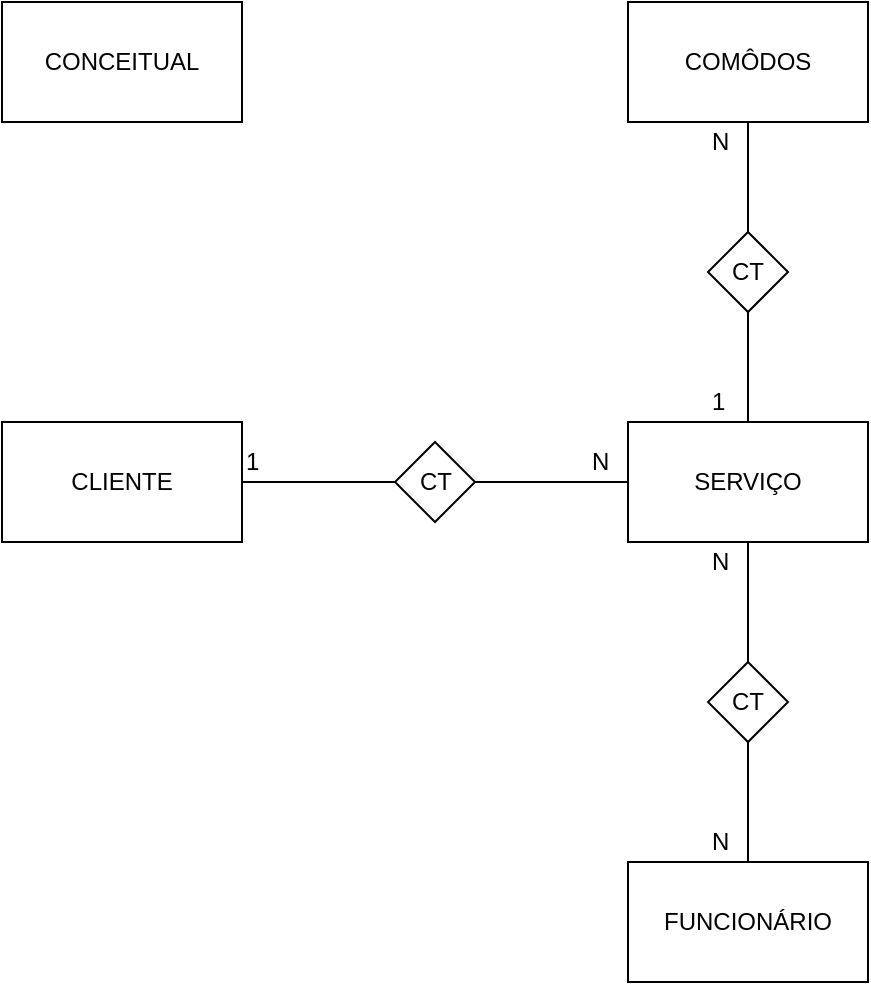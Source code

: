 <mxfile version="10.9.5" type="device"><diagram id="ehqzQPOx-K8Wl-CzK5h5" name="Page-1"><mxGraphModel dx="926" dy="628" grid="1" gridSize="10" guides="1" tooltips="1" connect="1" arrows="1" fold="1" page="1" pageScale="1" pageWidth="827" pageHeight="1169" math="0" shadow="0"><root><mxCell id="0"/><mxCell id="1" parent="0"/><mxCell id="IMwB54O50aqStoBYjR7d-1" value="CONCEITUAL" style="rounded=0;whiteSpace=wrap;html=1;" parent="1" vertex="1"><mxGeometry x="40" y="260" width="120" height="60" as="geometry"/></mxCell><mxCell id="IMwB54O50aqStoBYjR7d-3" value="FUNCIONÁRIO" style="rounded=0;whiteSpace=wrap;html=1;" parent="1" vertex="1"><mxGeometry x="353" y="690" width="120" height="60" as="geometry"/></mxCell><mxCell id="IMwB54O50aqStoBYjR7d-4" value="CLIENTE" style="rounded=0;whiteSpace=wrap;html=1;" parent="1" vertex="1"><mxGeometry x="40" y="470" width="120" height="60" as="geometry"/></mxCell><mxCell id="IMwB54O50aqStoBYjR7d-5" value="SERVIÇO" style="rounded=0;whiteSpace=wrap;html=1;" parent="1" vertex="1"><mxGeometry x="353" y="470" width="120" height="60" as="geometry"/></mxCell><mxCell id="IMwB54O50aqStoBYjR7d-12" value="" style="endArrow=none;html=1;entryX=1;entryY=0.5;entryDx=0;entryDy=0;exitX=0;exitY=0.5;exitDx=0;exitDy=0;" parent="1" source="IMwB54O50aqStoBYjR7d-13" target="IMwB54O50aqStoBYjR7d-4" edge="1"><mxGeometry width="50" height="50" relative="1" as="geometry"><mxPoint x="40" y="780" as="sourcePoint"/><mxPoint x="90" y="730" as="targetPoint"/></mxGeometry></mxCell><mxCell id="IMwB54O50aqStoBYjR7d-13" value="CT" style="rhombus;whiteSpace=wrap;html=1;" parent="1" vertex="1"><mxGeometry x="236.5" y="480" width="40" height="40" as="geometry"/></mxCell><mxCell id="IMwB54O50aqStoBYjR7d-15" value="" style="endArrow=none;html=1;entryX=1;entryY=0.5;entryDx=0;entryDy=0;exitX=0;exitY=0.5;exitDx=0;exitDy=0;" parent="1" source="IMwB54O50aqStoBYjR7d-5" target="IMwB54O50aqStoBYjR7d-13" edge="1"><mxGeometry width="50" height="50" relative="1" as="geometry"><mxPoint x="353" y="500" as="sourcePoint"/><mxPoint x="160" y="500" as="targetPoint"/></mxGeometry></mxCell><mxCell id="IMwB54O50aqStoBYjR7d-16" value="" style="endArrow=none;html=1;entryX=0.5;entryY=1;entryDx=0;entryDy=0;exitX=0.5;exitY=0;exitDx=0;exitDy=0;" parent="1" source="IMwB54O50aqStoBYjR7d-17" target="IMwB54O50aqStoBYjR7d-5" edge="1"><mxGeometry width="50" height="50" relative="1" as="geometry"><mxPoint x="40" y="780" as="sourcePoint"/><mxPoint x="90" y="730" as="targetPoint"/></mxGeometry></mxCell><mxCell id="IMwB54O50aqStoBYjR7d-17" value="CT" style="rhombus;whiteSpace=wrap;html=1;" parent="1" vertex="1"><mxGeometry x="393" y="590" width="40" height="40" as="geometry"/></mxCell><mxCell id="IMwB54O50aqStoBYjR7d-18" value="" style="endArrow=none;html=1;entryX=0.5;entryY=1;entryDx=0;entryDy=0;exitX=0.5;exitY=0;exitDx=0;exitDy=0;" parent="1" source="IMwB54O50aqStoBYjR7d-3" target="IMwB54O50aqStoBYjR7d-17" edge="1"><mxGeometry width="50" height="50" relative="1" as="geometry"><mxPoint x="413" y="650" as="sourcePoint"/><mxPoint x="413" y="530" as="targetPoint"/></mxGeometry></mxCell><mxCell id="IMwB54O50aqStoBYjR7d-26" value="N" style="text;html=1;resizable=0;points=[];autosize=1;align=left;verticalAlign=top;spacingTop=-4;" parent="1" vertex="1"><mxGeometry x="333" y="480" width="20" height="20" as="geometry"/></mxCell><mxCell id="IMwB54O50aqStoBYjR7d-27" value="N" style="text;html=1;resizable=0;points=[];autosize=1;align=left;verticalAlign=top;spacingTop=-4;" parent="1" vertex="1"><mxGeometry x="393" y="530" width="20" height="20" as="geometry"/></mxCell><mxCell id="IMwB54O50aqStoBYjR7d-28" value="N" style="text;html=1;resizable=0;points=[];autosize=1;align=left;verticalAlign=top;spacingTop=-4;" parent="1" vertex="1"><mxGeometry x="393" y="670" width="20" height="20" as="geometry"/></mxCell><mxCell id="IMwB54O50aqStoBYjR7d-29" value="1" style="text;html=1;resizable=0;points=[];autosize=1;align=left;verticalAlign=top;spacingTop=-4;" parent="1" vertex="1"><mxGeometry x="160" y="480" width="20" height="20" as="geometry"/></mxCell><mxCell id="IMwB54O50aqStoBYjR7d-30" value="COMÔDOS" style="rounded=0;whiteSpace=wrap;html=1;" parent="1" vertex="1"><mxGeometry x="353" y="260" width="120" height="60" as="geometry"/></mxCell><mxCell id="IMwB54O50aqStoBYjR7d-32" value="CT" style="rhombus;whiteSpace=wrap;html=1;" parent="1" vertex="1"><mxGeometry x="393" y="375" width="40" height="40" as="geometry"/></mxCell><mxCell id="IMwB54O50aqStoBYjR7d-33" value="" style="endArrow=none;html=1;entryX=0.5;entryY=1;entryDx=0;entryDy=0;exitX=0.5;exitY=0;exitDx=0;exitDy=0;" parent="1" source="IMwB54O50aqStoBYjR7d-5" target="IMwB54O50aqStoBYjR7d-32" edge="1"><mxGeometry width="50" height="50" relative="1" as="geometry"><mxPoint x="413" y="470" as="sourcePoint"/><mxPoint x="270" y="740" as="targetPoint"/></mxGeometry></mxCell><mxCell id="IMwB54O50aqStoBYjR7d-34" value="" style="endArrow=none;html=1;entryX=0.5;entryY=1;entryDx=0;entryDy=0;exitX=0.5;exitY=0;exitDx=0;exitDy=0;" parent="1" source="IMwB54O50aqStoBYjR7d-32" target="IMwB54O50aqStoBYjR7d-30" edge="1"><mxGeometry width="50" height="50" relative="1" as="geometry"><mxPoint x="230" y="720" as="sourcePoint"/><mxPoint x="123" y="710" as="targetPoint"/></mxGeometry></mxCell><mxCell id="IMwB54O50aqStoBYjR7d-36" value="N" style="text;html=1;resizable=0;points=[];autosize=1;align=left;verticalAlign=top;spacingTop=-4;" parent="1" vertex="1"><mxGeometry x="393" y="320" width="20" height="20" as="geometry"/></mxCell><mxCell id="IMwB54O50aqStoBYjR7d-35" value="1" style="text;html=1;resizable=0;points=[];autosize=1;align=left;verticalAlign=top;spacingTop=-4;" parent="1" vertex="1"><mxGeometry x="393" y="450" width="20" height="20" as="geometry"/></mxCell><mxCell id="lnGV7T2mXOSaBDRyEtl--1" value="" style="endArrow=none;html=1;entryX=0.5;entryY=1;entryDx=0;entryDy=0;" parent="1" target="IMwB54O50aqStoBYjR7d-35" edge="1"><mxGeometry width="50" height="50" relative="1" as="geometry"><mxPoint x="413" y="470" as="sourcePoint"/><mxPoint x="413" y="415" as="targetPoint"/></mxGeometry></mxCell></root></mxGraphModel></diagram><diagram id="H3xLv4R8NjE7RMgcQ0R8" name="Page-2"><mxGraphModel dx="926" dy="628" grid="1" gridSize="10" guides="1" tooltips="1" connect="1" arrows="1" fold="1" page="1" pageScale="1" pageWidth="827" pageHeight="1169" math="0" shadow="0"><root><mxCell id="rJBoUZQuhQWmBqVQnbWQ-0"/><mxCell id="rJBoUZQuhQWmBqVQnbWQ-1" parent="rJBoUZQuhQWmBqVQnbWQ-0"/><mxCell id="rJBoUZQuhQWmBqVQnbWQ-2" value="LÓGICO" style="rounded=0;whiteSpace=wrap;html=1;" vertex="1" parent="rJBoUZQuhQWmBqVQnbWQ-1"><mxGeometry x="353" y="140" width="120" height="60" as="geometry"/></mxCell><mxCell id="rJBoUZQuhQWmBqVQnbWQ-3" value="Cliente" style="swimlane;fontStyle=0;childLayout=stackLayout;horizontal=1;startSize=26;fillColor=#e0e0e0;horizontalStack=0;resizeParent=1;resizeParentMax=0;resizeLast=0;collapsible=1;marginBottom=0;swimlaneFillColor=#ffffff;align=center;fontSize=14;" vertex="1" parent="rJBoUZQuhQWmBqVQnbWQ-1"><mxGeometry x="325" y="242" width="177" height="160" as="geometry"/></mxCell><mxCell id="rJBoUZQuhQWmBqVQnbWQ-4" value="IdCliente: INT" style="shape=partialRectangle;top=0;left=0;right=0;bottom=1;align=left;verticalAlign=middle;fillColor=none;spacingLeft=34;spacingRight=4;overflow=hidden;rotatable=0;points=[[0,0.5],[1,0.5]];portConstraint=eastwest;dropTarget=0;fontStyle=0;fontSize=12;" vertex="1" parent="rJBoUZQuhQWmBqVQnbWQ-3"><mxGeometry y="26" width="177" height="30" as="geometry"/></mxCell><mxCell id="rJBoUZQuhQWmBqVQnbWQ-5" value="PK" style="shape=partialRectangle;top=0;left=0;bottom=0;fillColor=none;align=left;verticalAlign=middle;spacingLeft=4;spacingRight=4;overflow=hidden;rotatable=0;points=[];portConstraint=eastwest;part=1;fontSize=12;" vertex="1" connectable="0" parent="rJBoUZQuhQWmBqVQnbWQ-4"><mxGeometry width="30" height="30" as="geometry"/></mxCell><mxCell id="rJBoUZQuhQWmBqVQnbWQ-6" value="Nome Fantasia: String" style="shape=partialRectangle;top=0;left=0;right=0;bottom=0;align=left;verticalAlign=top;fillColor=none;spacingLeft=34;spacingRight=4;overflow=hidden;rotatable=0;points=[[0,0.5],[1,0.5]];portConstraint=eastwest;dropTarget=0;fontSize=12;" vertex="1" parent="rJBoUZQuhQWmBqVQnbWQ-3"><mxGeometry y="56" width="177" height="26" as="geometry"/></mxCell><mxCell id="rJBoUZQuhQWmBqVQnbWQ-7" value="" style="shape=partialRectangle;top=0;left=0;bottom=0;fillColor=none;align=left;verticalAlign=top;spacingLeft=4;spacingRight=4;overflow=hidden;rotatable=0;points=[];portConstraint=eastwest;part=1;fontSize=12;" vertex="1" connectable="0" parent="rJBoUZQuhQWmBqVQnbWQ-6"><mxGeometry width="30" height="26" as="geometry"/></mxCell><mxCell id="rJBoUZQuhQWmBqVQnbWQ-8" value="CNPJ: INT" style="shape=partialRectangle;top=0;left=0;right=0;bottom=0;align=left;verticalAlign=top;fillColor=none;spacingLeft=34;spacingRight=4;overflow=hidden;rotatable=0;points=[[0,0.5],[1,0.5]];portConstraint=eastwest;dropTarget=0;fontSize=12;" vertex="1" parent="rJBoUZQuhQWmBqVQnbWQ-3"><mxGeometry y="82" width="177" height="26" as="geometry"/></mxCell><mxCell id="rJBoUZQuhQWmBqVQnbWQ-9" value="" style="shape=partialRectangle;top=0;left=0;bottom=0;fillColor=none;align=left;verticalAlign=top;spacingLeft=4;spacingRight=4;overflow=hidden;rotatable=0;points=[];portConstraint=eastwest;part=1;fontSize=12;" vertex="1" connectable="0" parent="rJBoUZQuhQWmBqVQnbWQ-8"><mxGeometry width="30" height="26" as="geometry"/></mxCell><mxCell id="rJBoUZQuhQWmBqVQnbWQ-10" value="Razão Social: String" style="shape=partialRectangle;top=0;left=0;right=0;bottom=0;align=left;verticalAlign=top;fillColor=none;spacingLeft=34;spacingRight=4;overflow=hidden;rotatable=0;points=[[0,0.5],[1,0.5]];portConstraint=eastwest;dropTarget=0;fontSize=12;" vertex="1" parent="rJBoUZQuhQWmBqVQnbWQ-3"><mxGeometry y="108" width="177" height="26" as="geometry"/></mxCell><mxCell id="rJBoUZQuhQWmBqVQnbWQ-11" value="" style="shape=partialRectangle;top=0;left=0;bottom=0;fillColor=none;align=left;verticalAlign=top;spacingLeft=4;spacingRight=4;overflow=hidden;rotatable=0;points=[];portConstraint=eastwest;part=1;fontSize=12;" vertex="1" connectable="0" parent="rJBoUZQuhQWmBqVQnbWQ-10"><mxGeometry width="30" height="26" as="geometry"/></mxCell><mxCell id="UqsI17ZZa7XDlT994sXm-0" value="Endereço: String" style="shape=partialRectangle;top=0;left=0;right=0;bottom=0;align=left;verticalAlign=top;fillColor=none;spacingLeft=34;spacingRight=4;overflow=hidden;rotatable=0;points=[[0,0.5],[1,0.5]];portConstraint=eastwest;dropTarget=0;fontSize=12;" vertex="1" parent="rJBoUZQuhQWmBqVQnbWQ-3"><mxGeometry y="134" width="177" height="26" as="geometry"/></mxCell><mxCell id="UqsI17ZZa7XDlT994sXm-1" value="" style="shape=partialRectangle;top=0;left=0;bottom=0;fillColor=none;align=left;verticalAlign=top;spacingLeft=4;spacingRight=4;overflow=hidden;rotatable=0;points=[];portConstraint=eastwest;part=1;fontSize=12;" vertex="1" connectable="0" parent="UqsI17ZZa7XDlT994sXm-0"><mxGeometry width="30" height="26" as="geometry"/></mxCell><mxCell id="NeGWqR3C8rskrjelq6Fq-11" value="Serviço" style="swimlane;fontStyle=0;childLayout=stackLayout;horizontal=1;startSize=26;fillColor=#e0e0e0;horizontalStack=0;resizeParent=1;resizeParentMax=0;resizeLast=0;collapsible=1;marginBottom=0;swimlaneFillColor=#ffffff;align=center;fontSize=14;" vertex="1" parent="rJBoUZQuhQWmBqVQnbWQ-1"><mxGeometry x="610" y="242" width="160" height="212" as="geometry"/></mxCell><mxCell id="NeGWqR3C8rskrjelq6Fq-12" value="IdServiço: INT" style="shape=partialRectangle;top=0;left=0;right=0;bottom=1;align=left;verticalAlign=middle;fillColor=none;spacingLeft=34;spacingRight=4;overflow=hidden;rotatable=0;points=[[0,0.5],[1,0.5]];portConstraint=eastwest;dropTarget=0;fontStyle=0;fontSize=12;" vertex="1" parent="NeGWqR3C8rskrjelq6Fq-11"><mxGeometry y="26" width="160" height="30" as="geometry"/></mxCell><mxCell id="NeGWqR3C8rskrjelq6Fq-13" value="PK" style="shape=partialRectangle;top=0;left=0;bottom=0;fillColor=none;align=left;verticalAlign=middle;spacingLeft=4;spacingRight=4;overflow=hidden;rotatable=0;points=[];portConstraint=eastwest;part=1;fontSize=12;" vertex="1" connectable="0" parent="NeGWqR3C8rskrjelq6Fq-12"><mxGeometry width="30" height="30" as="geometry"/></mxCell><mxCell id="NeGWqR3C8rskrjelq6Fq-14" value="Tipo: String" style="shape=partialRectangle;top=0;left=0;right=0;bottom=0;align=left;verticalAlign=top;fillColor=none;spacingLeft=34;spacingRight=4;overflow=hidden;rotatable=0;points=[[0,0.5],[1,0.5]];portConstraint=eastwest;dropTarget=0;fontSize=12;" vertex="1" parent="NeGWqR3C8rskrjelq6Fq-11"><mxGeometry y="56" width="160" height="26" as="geometry"/></mxCell><mxCell id="NeGWqR3C8rskrjelq6Fq-15" value="" style="shape=partialRectangle;top=0;left=0;bottom=0;fillColor=none;align=left;verticalAlign=top;spacingLeft=4;spacingRight=4;overflow=hidden;rotatable=0;points=[];portConstraint=eastwest;part=1;fontSize=12;" vertex="1" connectable="0" parent="NeGWqR3C8rskrjelq6Fq-14"><mxGeometry width="30" height="26" as="geometry"/></mxCell><mxCell id="NeGWqR3C8rskrjelq6Fq-16" value="Duração: Time" style="shape=partialRectangle;top=0;left=0;right=0;bottom=0;align=left;verticalAlign=top;fillColor=none;spacingLeft=34;spacingRight=4;overflow=hidden;rotatable=0;points=[[0,0.5],[1,0.5]];portConstraint=eastwest;dropTarget=0;fontSize=12;" vertex="1" parent="NeGWqR3C8rskrjelq6Fq-11"><mxGeometry y="82" width="160" height="26" as="geometry"/></mxCell><mxCell id="NeGWqR3C8rskrjelq6Fq-17" value="" style="shape=partialRectangle;top=0;left=0;bottom=0;fillColor=none;align=left;verticalAlign=top;spacingLeft=4;spacingRight=4;overflow=hidden;rotatable=0;points=[];portConstraint=eastwest;part=1;fontSize=12;" vertex="1" connectable="0" parent="NeGWqR3C8rskrjelq6Fq-16"><mxGeometry width="30" height="26" as="geometry"/></mxCell><mxCell id="NeGWqR3C8rskrjelq6Fq-18" value="IdComodo: INT" style="shape=partialRectangle;top=0;left=0;right=0;bottom=0;align=left;verticalAlign=top;fillColor=none;spacingLeft=34;spacingRight=4;overflow=hidden;rotatable=0;points=[[0,0.5],[1,0.5]];portConstraint=eastwest;dropTarget=0;fontSize=12;" vertex="1" parent="NeGWqR3C8rskrjelq6Fq-11"><mxGeometry y="108" width="160" height="26" as="geometry"/></mxCell><mxCell id="NeGWqR3C8rskrjelq6Fq-19" value="FK" style="shape=partialRectangle;top=0;left=0;bottom=0;fillColor=none;align=left;verticalAlign=top;spacingLeft=4;spacingRight=4;overflow=hidden;rotatable=0;points=[];portConstraint=eastwest;part=1;fontSize=12;" vertex="1" connectable="0" parent="NeGWqR3C8rskrjelq6Fq-18"><mxGeometry width="30" height="26" as="geometry"/></mxCell><mxCell id="NeGWqR3C8rskrjelq6Fq-22" value="IdFuncionario: INT" style="shape=partialRectangle;top=0;left=0;right=0;bottom=0;align=left;verticalAlign=top;fillColor=none;spacingLeft=34;spacingRight=4;overflow=hidden;rotatable=0;points=[[0,0.5],[1,0.5]];portConstraint=eastwest;dropTarget=0;fontSize=12;" vertex="1" parent="NeGWqR3C8rskrjelq6Fq-11"><mxGeometry y="134" width="160" height="26" as="geometry"/></mxCell><mxCell id="NeGWqR3C8rskrjelq6Fq-23" value="FK" style="shape=partialRectangle;top=0;left=0;bottom=0;fillColor=none;align=left;verticalAlign=top;spacingLeft=4;spacingRight=4;overflow=hidden;rotatable=0;points=[];portConstraint=eastwest;part=1;fontSize=12;" vertex="1" connectable="0" parent="NeGWqR3C8rskrjelq6Fq-22"><mxGeometry width="30" height="26" as="geometry"/></mxCell><mxCell id="NeGWqR3C8rskrjelq6Fq-24" value="IdPessoa: INT" style="shape=partialRectangle;top=0;left=0;right=0;bottom=0;align=left;verticalAlign=top;fillColor=none;spacingLeft=34;spacingRight=4;overflow=hidden;rotatable=0;points=[[0,0.5],[1,0.5]];portConstraint=eastwest;dropTarget=0;fontSize=12;" vertex="1" parent="NeGWqR3C8rskrjelq6Fq-11"><mxGeometry y="160" width="160" height="26" as="geometry"/></mxCell><mxCell id="NeGWqR3C8rskrjelq6Fq-25" value="FK" style="shape=partialRectangle;top=0;left=0;bottom=0;fillColor=none;align=left;verticalAlign=top;spacingLeft=4;spacingRight=4;overflow=hidden;rotatable=0;points=[];portConstraint=eastwest;part=1;fontSize=12;" vertex="1" connectable="0" parent="NeGWqR3C8rskrjelq6Fq-24"><mxGeometry width="30" height="26" as="geometry"/></mxCell><mxCell id="iqqOUyIVgGhTpRB2ZQ7V-0" value="IdCliente: INT" style="shape=partialRectangle;top=0;left=0;right=0;bottom=0;align=left;verticalAlign=top;fillColor=none;spacingLeft=34;spacingRight=4;overflow=hidden;rotatable=0;points=[[0,0.5],[1,0.5]];portConstraint=eastwest;dropTarget=0;fontSize=12;" vertex="1" parent="NeGWqR3C8rskrjelq6Fq-11"><mxGeometry y="186" width="160" height="26" as="geometry"/></mxCell><mxCell id="iqqOUyIVgGhTpRB2ZQ7V-1" value="FK" style="shape=partialRectangle;top=0;left=0;bottom=0;fillColor=none;align=left;verticalAlign=top;spacingLeft=4;spacingRight=4;overflow=hidden;rotatable=0;points=[];portConstraint=eastwest;part=1;fontSize=12;" vertex="1" connectable="0" parent="iqqOUyIVgGhTpRB2ZQ7V-0"><mxGeometry width="30" height="26" as="geometry"/></mxCell><mxCell id="XHxVkJlBOBXhypu_M5t9-0" value="Pessoa" style="swimlane;fontStyle=0;childLayout=stackLayout;horizontal=1;startSize=26;fillColor=#e0e0e0;horizontalStack=0;resizeParent=1;resizeParentMax=0;resizeLast=0;collapsible=1;marginBottom=0;swimlaneFillColor=#ffffff;align=center;fontSize=14;" vertex="1" parent="rJBoUZQuhQWmBqVQnbWQ-1"><mxGeometry x="40" y="242" width="160" height="134" as="geometry"/></mxCell><mxCell id="XHxVkJlBOBXhypu_M5t9-1" value="IdPessoa: INT" style="shape=partialRectangle;top=0;left=0;right=0;bottom=1;align=left;verticalAlign=middle;fillColor=none;spacingLeft=34;spacingRight=4;overflow=hidden;rotatable=0;points=[[0,0.5],[1,0.5]];portConstraint=eastwest;dropTarget=0;fontStyle=0;fontSize=12;" vertex="1" parent="XHxVkJlBOBXhypu_M5t9-0"><mxGeometry y="26" width="160" height="30" as="geometry"/></mxCell><mxCell id="XHxVkJlBOBXhypu_M5t9-2" value="PK" style="shape=partialRectangle;top=0;left=0;bottom=0;fillColor=none;align=left;verticalAlign=middle;spacingLeft=4;spacingRight=4;overflow=hidden;rotatable=0;points=[];portConstraint=eastwest;part=1;fontSize=12;" vertex="1" connectable="0" parent="XHxVkJlBOBXhypu_M5t9-1"><mxGeometry width="30" height="30" as="geometry"/></mxCell><mxCell id="XHxVkJlBOBXhypu_M5t9-3" value="Nome: String" style="shape=partialRectangle;top=0;left=0;right=0;bottom=0;align=left;verticalAlign=top;fillColor=none;spacingLeft=34;spacingRight=4;overflow=hidden;rotatable=0;points=[[0,0.5],[1,0.5]];portConstraint=eastwest;dropTarget=0;fontSize=12;" vertex="1" parent="XHxVkJlBOBXhypu_M5t9-0"><mxGeometry y="56" width="160" height="26" as="geometry"/></mxCell><mxCell id="XHxVkJlBOBXhypu_M5t9-4" value="" style="shape=partialRectangle;top=0;left=0;bottom=0;fillColor=none;align=left;verticalAlign=top;spacingLeft=4;spacingRight=4;overflow=hidden;rotatable=0;points=[];portConstraint=eastwest;part=1;fontSize=12;" vertex="1" connectable="0" parent="XHxVkJlBOBXhypu_M5t9-3"><mxGeometry width="30" height="26" as="geometry"/></mxCell><mxCell id="XHxVkJlBOBXhypu_M5t9-5" value="DataNasc: DateTime" style="shape=partialRectangle;top=0;left=0;right=0;bottom=0;align=left;verticalAlign=top;fillColor=none;spacingLeft=34;spacingRight=4;overflow=hidden;rotatable=0;points=[[0,0.5],[1,0.5]];portConstraint=eastwest;dropTarget=0;fontSize=12;" vertex="1" parent="XHxVkJlBOBXhypu_M5t9-0"><mxGeometry y="82" width="160" height="26" as="geometry"/></mxCell><mxCell id="XHxVkJlBOBXhypu_M5t9-6" value="" style="shape=partialRectangle;top=0;left=0;bottom=0;fillColor=none;align=left;verticalAlign=top;spacingLeft=4;spacingRight=4;overflow=hidden;rotatable=0;points=[];portConstraint=eastwest;part=1;fontSize=12;" vertex="1" connectable="0" parent="XHxVkJlBOBXhypu_M5t9-5"><mxGeometry width="30" height="26" as="geometry"/></mxCell><mxCell id="XHxVkJlBOBXhypu_M5t9-7" value="RG: Float" style="shape=partialRectangle;top=0;left=0;right=0;bottom=0;align=left;verticalAlign=top;fillColor=none;spacingLeft=34;spacingRight=4;overflow=hidden;rotatable=0;points=[[0,0.5],[1,0.5]];portConstraint=eastwest;dropTarget=0;fontSize=12;" vertex="1" parent="XHxVkJlBOBXhypu_M5t9-0"><mxGeometry y="108" width="160" height="26" as="geometry"/></mxCell><mxCell id="XHxVkJlBOBXhypu_M5t9-8" value="" style="shape=partialRectangle;top=0;left=0;bottom=0;fillColor=none;align=left;verticalAlign=top;spacingLeft=4;spacingRight=4;overflow=hidden;rotatable=0;points=[];portConstraint=eastwest;part=1;fontSize=12;" vertex="1" connectable="0" parent="XHxVkJlBOBXhypu_M5t9-7"><mxGeometry width="30" height="26" as="geometry"/></mxCell><mxCell id="50-85y2ozkNGBaiGW41q-0" value="Funcionario" style="swimlane;fontStyle=0;childLayout=stackLayout;horizontal=1;startSize=26;fillColor=#e0e0e0;horizontalStack=0;resizeParent=1;resizeParentMax=0;resizeLast=0;collapsible=1;marginBottom=0;swimlaneFillColor=#ffffff;align=center;fontSize=14;" vertex="1" parent="rJBoUZQuhQWmBqVQnbWQ-1"><mxGeometry x="40" y="443" width="160" height="82" as="geometry"/></mxCell><mxCell id="50-85y2ozkNGBaiGW41q-1" value="IdFuncionario: INT" style="shape=partialRectangle;top=0;left=0;right=0;bottom=1;align=left;verticalAlign=middle;fillColor=none;spacingLeft=34;spacingRight=4;overflow=hidden;rotatable=0;points=[[0,0.5],[1,0.5]];portConstraint=eastwest;dropTarget=0;fontStyle=0;fontSize=12;" vertex="1" parent="50-85y2ozkNGBaiGW41q-0"><mxGeometry y="26" width="160" height="30" as="geometry"/></mxCell><mxCell id="50-85y2ozkNGBaiGW41q-2" value="PK" style="shape=partialRectangle;top=0;left=0;bottom=0;fillColor=none;align=left;verticalAlign=middle;spacingLeft=4;spacingRight=4;overflow=hidden;rotatable=0;points=[];portConstraint=eastwest;part=1;fontSize=12;" vertex="1" connectable="0" parent="50-85y2ozkNGBaiGW41q-1"><mxGeometry width="30" height="30" as="geometry"/></mxCell><mxCell id="50-85y2ozkNGBaiGW41q-3" value="Nome: String" style="shape=partialRectangle;top=0;left=0;right=0;bottom=0;align=left;verticalAlign=top;fillColor=none;spacingLeft=34;spacingRight=4;overflow=hidden;rotatable=0;points=[[0,0.5],[1,0.5]];portConstraint=eastwest;dropTarget=0;fontSize=12;" vertex="1" parent="50-85y2ozkNGBaiGW41q-0"><mxGeometry y="56" width="160" height="26" as="geometry"/></mxCell><mxCell id="50-85y2ozkNGBaiGW41q-4" value="" style="shape=partialRectangle;top=0;left=0;bottom=0;fillColor=none;align=left;verticalAlign=top;spacingLeft=4;spacingRight=4;overflow=hidden;rotatable=0;points=[];portConstraint=eastwest;part=1;fontSize=12;" vertex="1" connectable="0" parent="50-85y2ozkNGBaiGW41q-3"><mxGeometry width="30" height="26" as="geometry"/></mxCell><mxCell id="50-85y2ozkNGBaiGW41q-9" value="Comodo" style="swimlane;fontStyle=0;childLayout=stackLayout;horizontal=1;startSize=26;fillColor=#e0e0e0;horizontalStack=0;resizeParent=1;resizeParentMax=0;resizeLast=0;collapsible=1;marginBottom=0;swimlaneFillColor=#ffffff;align=center;fontSize=14;" vertex="1" parent="rJBoUZQuhQWmBqVQnbWQ-1"><mxGeometry x="325" y="443" width="160" height="82" as="geometry"/></mxCell><mxCell id="50-85y2ozkNGBaiGW41q-10" value="IdComodo: INT" style="shape=partialRectangle;top=0;left=0;right=0;bottom=1;align=left;verticalAlign=middle;fillColor=none;spacingLeft=34;spacingRight=4;overflow=hidden;rotatable=0;points=[[0,0.5],[1,0.5]];portConstraint=eastwest;dropTarget=0;fontStyle=0;fontSize=12;" vertex="1" parent="50-85y2ozkNGBaiGW41q-9"><mxGeometry y="26" width="160" height="30" as="geometry"/></mxCell><mxCell id="50-85y2ozkNGBaiGW41q-11" value="PK" style="shape=partialRectangle;top=0;left=0;bottom=0;fillColor=none;align=left;verticalAlign=middle;spacingLeft=4;spacingRight=4;overflow=hidden;rotatable=0;points=[];portConstraint=eastwest;part=1;fontSize=12;" vertex="1" connectable="0" parent="50-85y2ozkNGBaiGW41q-10"><mxGeometry width="30" height="30" as="geometry"/></mxCell><mxCell id="50-85y2ozkNGBaiGW41q-12" value="Nome: String" style="shape=partialRectangle;top=0;left=0;right=0;bottom=0;align=left;verticalAlign=top;fillColor=none;spacingLeft=34;spacingRight=4;overflow=hidden;rotatable=0;points=[[0,0.5],[1,0.5]];portConstraint=eastwest;dropTarget=0;fontSize=12;" vertex="1" parent="50-85y2ozkNGBaiGW41q-9"><mxGeometry y="56" width="160" height="26" as="geometry"/></mxCell><mxCell id="50-85y2ozkNGBaiGW41q-13" value="" style="shape=partialRectangle;top=0;left=0;bottom=0;fillColor=none;align=left;verticalAlign=top;spacingLeft=4;spacingRight=4;overflow=hidden;rotatable=0;points=[];portConstraint=eastwest;part=1;fontSize=12;" vertex="1" connectable="0" parent="50-85y2ozkNGBaiGW41q-12"><mxGeometry width="30" height="26" as="geometry"/></mxCell></root></mxGraphModel></diagram></mxfile>